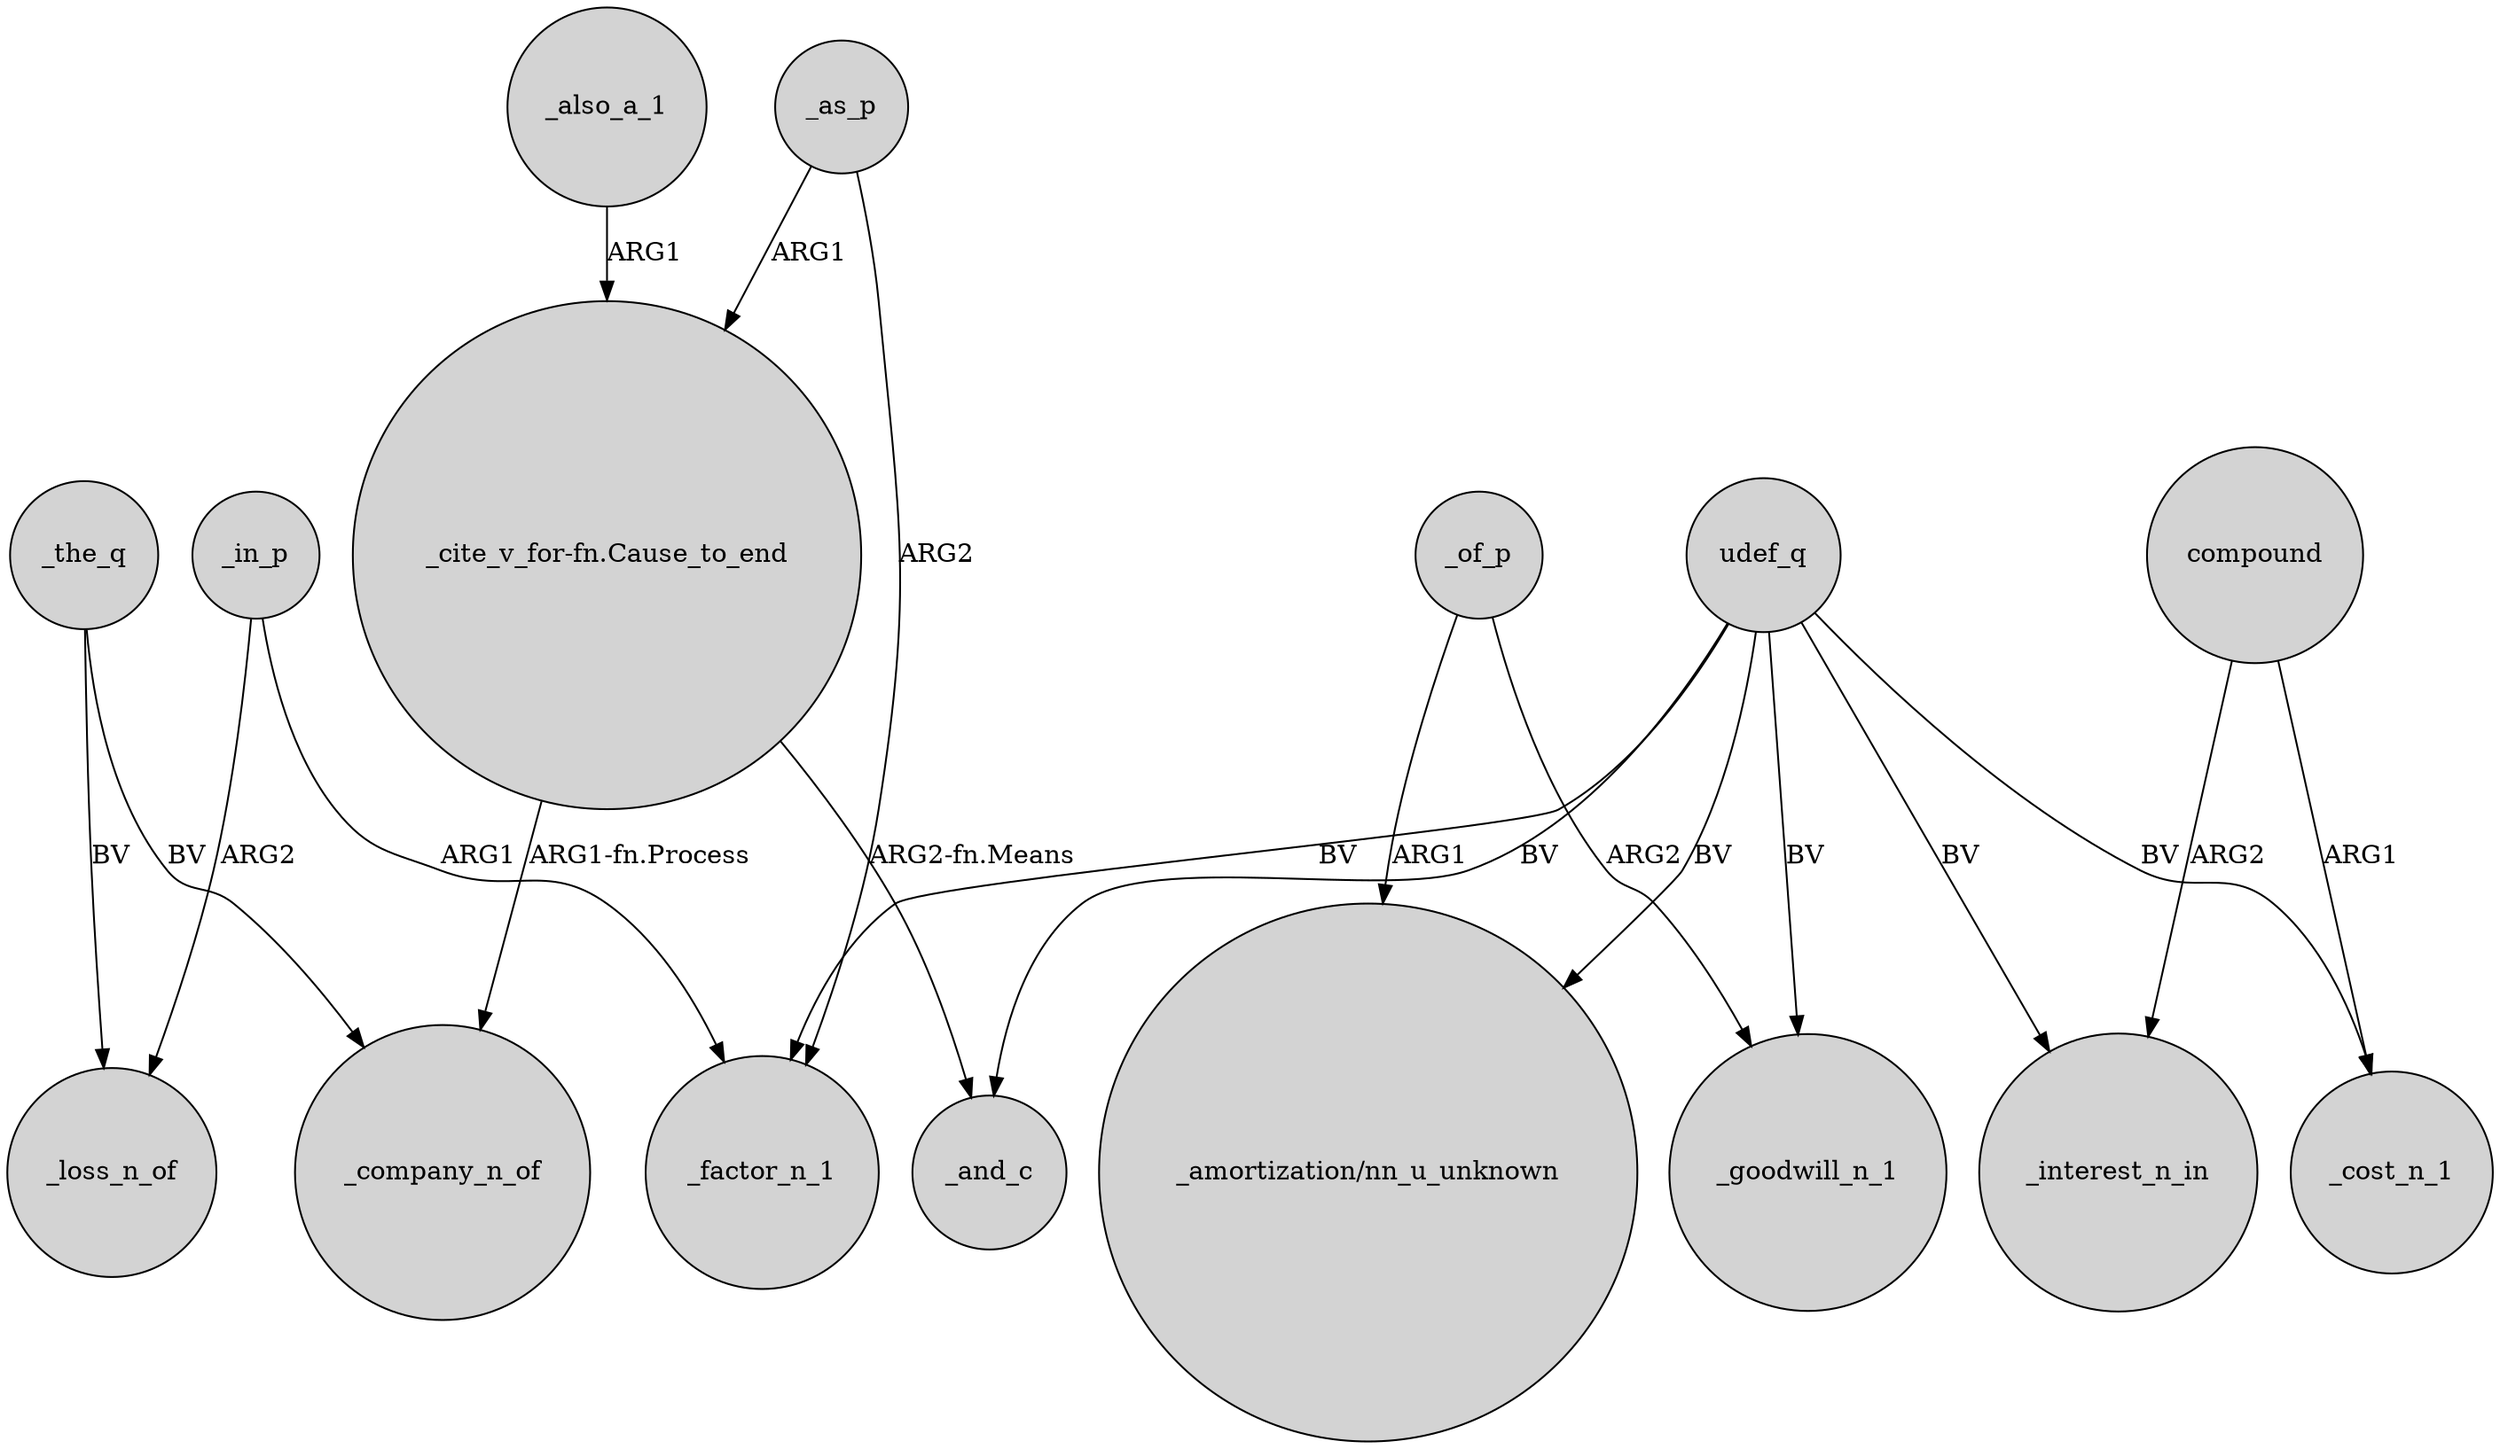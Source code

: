 digraph {
	node [shape=circle style=filled]
	_the_q -> _loss_n_of [label=BV]
	_as_p -> _factor_n_1 [label=ARG2]
	udef_q -> _and_c [label=BV]
	udef_q -> _goodwill_n_1 [label=BV]
	_as_p -> "_cite_v_for-fn.Cause_to_end" [label=ARG1]
	"_cite_v_for-fn.Cause_to_end" -> _company_n_of [label="ARG1-fn.Process"]
	_of_p -> "_amortization/nn_u_unknown" [label=ARG1]
	udef_q -> _factor_n_1 [label=BV]
	udef_q -> "_amortization/nn_u_unknown" [label=BV]
	_in_p -> _factor_n_1 [label=ARG1]
	"_cite_v_for-fn.Cause_to_end" -> _and_c [label="ARG2-fn.Means"]
	_of_p -> _goodwill_n_1 [label=ARG2]
	udef_q -> _interest_n_in [label=BV]
	compound -> _cost_n_1 [label=ARG1]
	_also_a_1 -> "_cite_v_for-fn.Cause_to_end" [label=ARG1]
	_the_q -> _company_n_of [label=BV]
	_in_p -> _loss_n_of [label=ARG2]
	compound -> _interest_n_in [label=ARG2]
	udef_q -> _cost_n_1 [label=BV]
}
